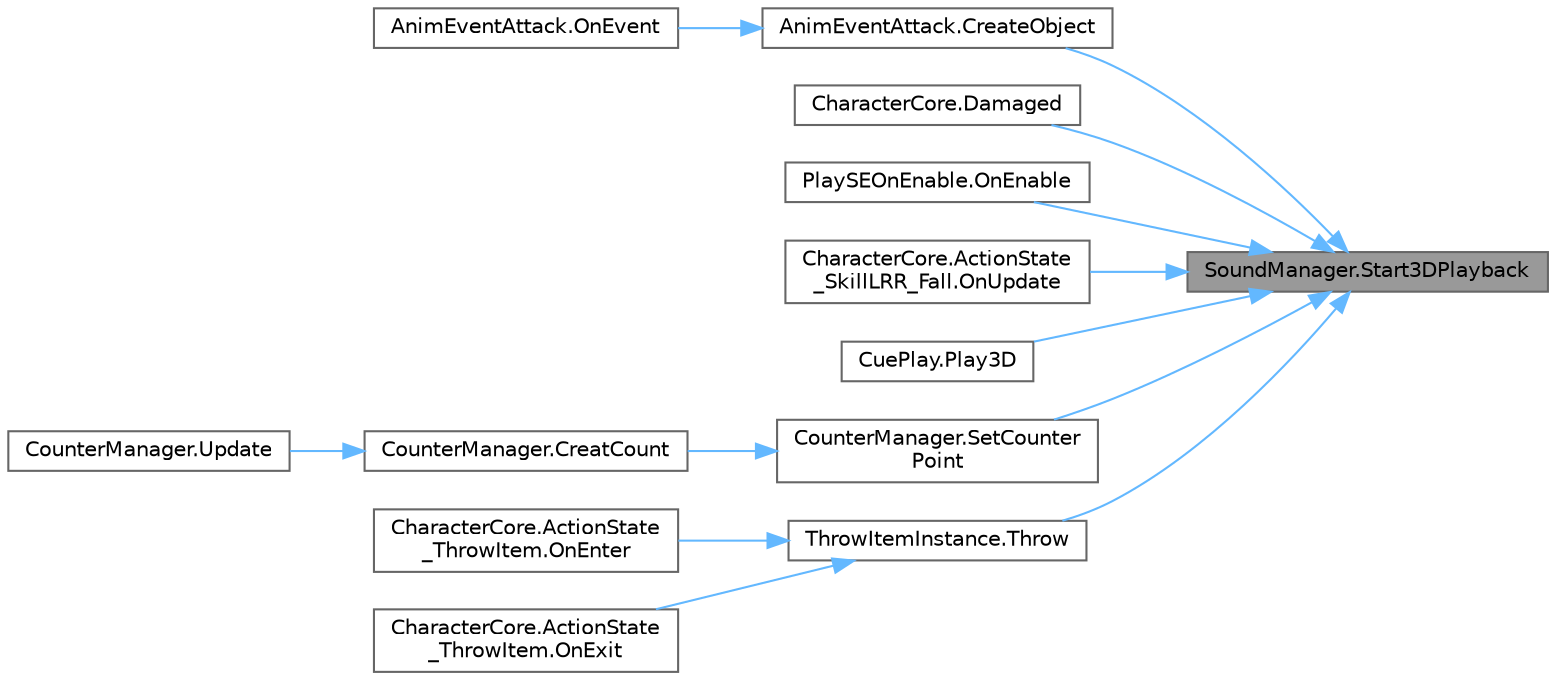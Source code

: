 digraph "SoundManager.Start3DPlayback"
{
 // LATEX_PDF_SIZE
  bgcolor="transparent";
  edge [fontname=Helvetica,fontsize=10,labelfontname=Helvetica,labelfontsize=10];
  node [fontname=Helvetica,fontsize=10,shape=box,height=0.2,width=0.4];
  rankdir="RL";
  Node1 [id="Node000001",label="SoundManager.Start3DPlayback",height=0.2,width=0.4,color="gray40", fillcolor="grey60", style="filled", fontcolor="black",tooltip="座標のみ指定での3D再生 指定された座標にオブジェクトを作成しCriAtomExPlayer,Instant3DSoundPlayerを紐づけ再生 再生終了時自動でオブジェクトが破棄される"];
  Node1 -> Node2 [id="edge1_Node000001_Node000002",dir="back",color="steelblue1",style="solid",tooltip=" "];
  Node2 [id="Node000002",label="AnimEventAttack.CreateObject",height=0.2,width=0.4,color="grey40", fillcolor="white", style="filled",URL="$class_anim_event_attack.html#a185bf0d4b6354d338a57e4840c6afcdd",tooltip=" "];
  Node2 -> Node3 [id="edge2_Node000002_Node000003",dir="back",color="steelblue1",style="solid",tooltip=" "];
  Node3 [id="Node000003",label="AnimEventAttack.OnEvent",height=0.2,width=0.4,color="grey40", fillcolor="white", style="filled",URL="$class_anim_event_attack.html#afedf9357c27db74489370b2ce3712e51",tooltip=" "];
  Node1 -> Node4 [id="edge3_Node000001_Node000004",dir="back",color="steelblue1",style="solid",tooltip=" "];
  Node4 [id="Node000004",label="CharacterCore.Damaged",height=0.2,width=0.4,color="grey40", fillcolor="white", style="filled",URL="$class_character_core.html#a36e791c927fa6f22ddd8d321ad97931c",tooltip=" "];
  Node1 -> Node5 [id="edge4_Node000001_Node000005",dir="back",color="steelblue1",style="solid",tooltip=" "];
  Node5 [id="Node000005",label="PlaySEOnEnable.OnEnable",height=0.2,width=0.4,color="grey40", fillcolor="white", style="filled",URL="$class_play_s_e_on_enable.html#a22a6ed62d58f22269b046dfd3be69959",tooltip=" "];
  Node1 -> Node6 [id="edge5_Node000001_Node000006",dir="back",color="steelblue1",style="solid",tooltip=" "];
  Node6 [id="Node000006",label="CharacterCore.ActionState\l_SkillLRR_Fall.OnUpdate",height=0.2,width=0.4,color="grey40", fillcolor="white", style="filled",URL="$class_character_core_1_1_action_state___skill_l_r_r___fall.html#a2958e6573f773e18bde9135baade5a1f",tooltip=" "];
  Node1 -> Node7 [id="edge6_Node000001_Node000007",dir="back",color="steelblue1",style="solid",tooltip=" "];
  Node7 [id="Node000007",label="CuePlay.Play3D",height=0.2,width=0.4,color="grey40", fillcolor="white", style="filled",URL="$class_cue_play.html#a5b1c7e8e88a5c56702a296f4455ab906",tooltip=" "];
  Node1 -> Node8 [id="edge7_Node000001_Node000008",dir="back",color="steelblue1",style="solid",tooltip=" "];
  Node8 [id="Node000008",label="CounterManager.SetCounter\lPoint",height=0.2,width=0.4,color="grey40", fillcolor="white", style="filled",URL="$class_counter_manager.html#ae0bcf66ad18be218e9ae25269b5ec6a5",tooltip=" "];
  Node8 -> Node9 [id="edge8_Node000008_Node000009",dir="back",color="steelblue1",style="solid",tooltip=" "];
  Node9 [id="Node000009",label="CounterManager.CreatCount",height=0.2,width=0.4,color="grey40", fillcolor="white", style="filled",URL="$class_counter_manager.html#a41b086e340bf5ac5684974cad9905e68",tooltip=" "];
  Node9 -> Node10 [id="edge9_Node000009_Node000010",dir="back",color="steelblue1",style="solid",tooltip=" "];
  Node10 [id="Node000010",label="CounterManager.Update",height=0.2,width=0.4,color="grey40", fillcolor="white", style="filled",URL="$class_counter_manager.html#af262aa074867c091d3a8708106246c07",tooltip=" "];
  Node1 -> Node11 [id="edge10_Node000001_Node000011",dir="back",color="steelblue1",style="solid",tooltip=" "];
  Node11 [id="Node000011",label="ThrowItemInstance.Throw",height=0.2,width=0.4,color="grey40", fillcolor="white", style="filled",URL="$class_throw_item_instance.html#acae4faaa5d8550a8dfe10753c1ff633b",tooltip=" "];
  Node11 -> Node12 [id="edge11_Node000011_Node000012",dir="back",color="steelblue1",style="solid",tooltip=" "];
  Node12 [id="Node000012",label="CharacterCore.ActionState\l_ThrowItem.OnEnter",height=0.2,width=0.4,color="grey40", fillcolor="white", style="filled",URL="$class_character_core_1_1_action_state___throw_item.html#a64473bc43145cbc1fb7d5417b66d1f58",tooltip=" "];
  Node11 -> Node13 [id="edge12_Node000011_Node000013",dir="back",color="steelblue1",style="solid",tooltip=" "];
  Node13 [id="Node000013",label="CharacterCore.ActionState\l_ThrowItem.OnExit",height=0.2,width=0.4,color="grey40", fillcolor="white", style="filled",URL="$class_character_core_1_1_action_state___throw_item.html#a866ee4ec4d60d256d1a28a376ece142f",tooltip=" "];
}
